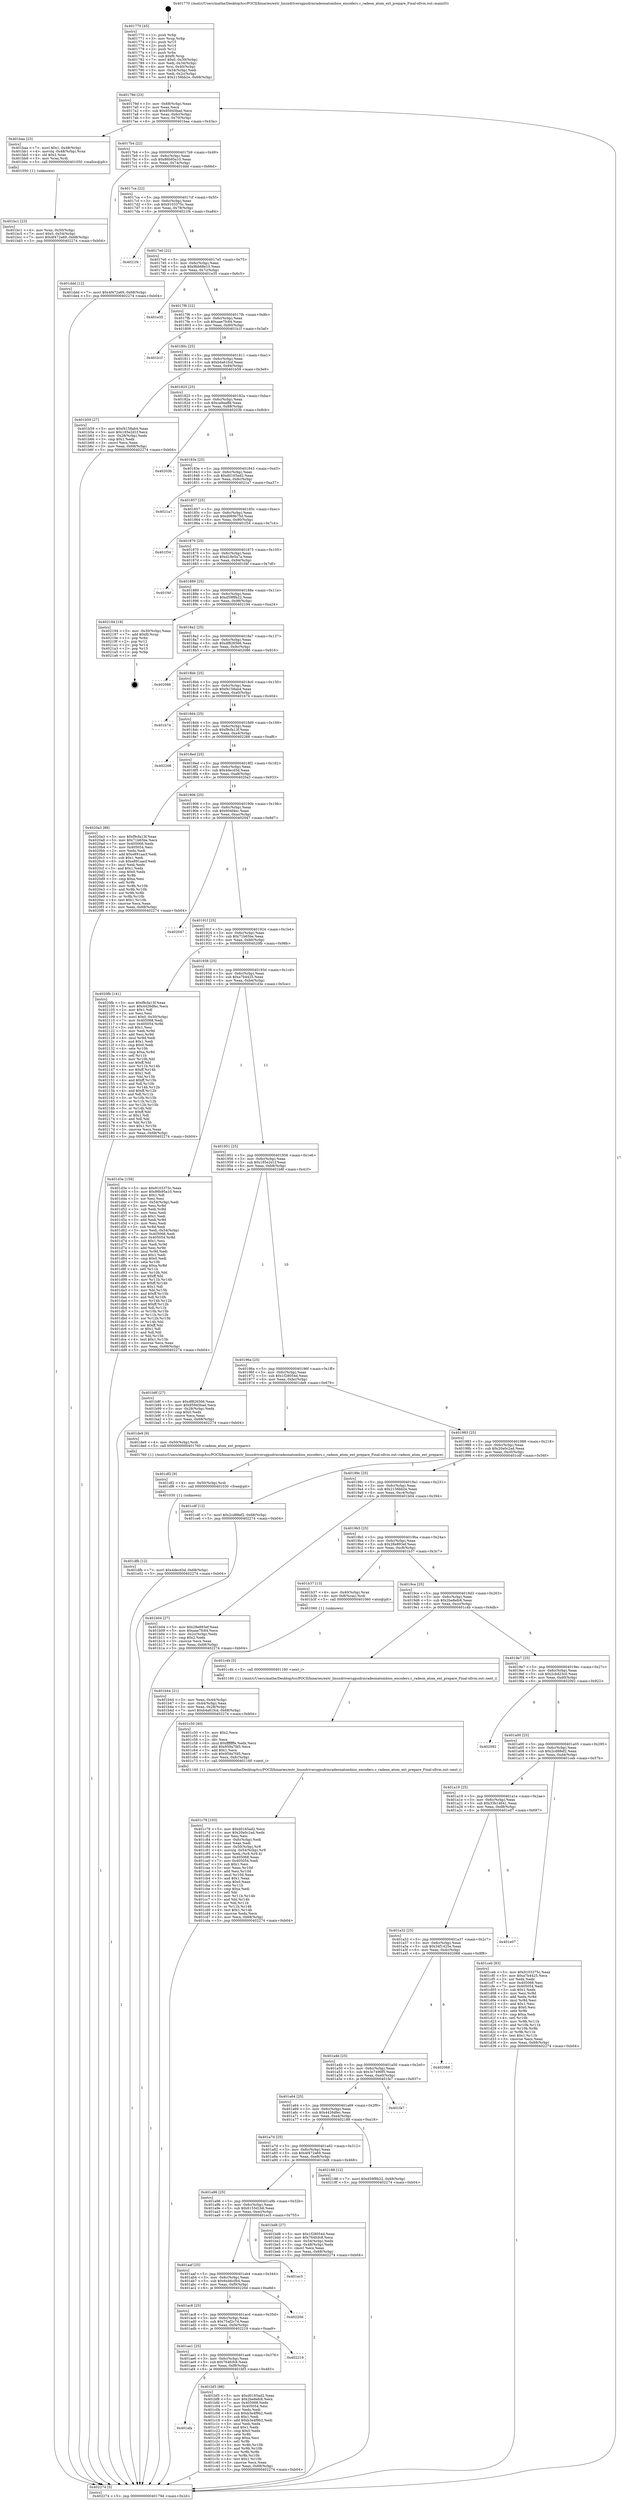 digraph "0x401770" {
  label = "0x401770 (/mnt/c/Users/mathe/Desktop/tcc/POCII/binaries/extr_linuxdriversgpudrmradeonatombios_encoders.c_radeon_atom_ext_prepare_Final-ollvm.out::main(0))"
  labelloc = "t"
  node[shape=record]

  Entry [label="",width=0.3,height=0.3,shape=circle,fillcolor=black,style=filled]
  "0x40179d" [label="{
     0x40179d [23]\l
     | [instrs]\l
     &nbsp;&nbsp;0x40179d \<+3\>: mov -0x68(%rbp),%eax\l
     &nbsp;&nbsp;0x4017a0 \<+2\>: mov %eax,%ecx\l
     &nbsp;&nbsp;0x4017a2 \<+6\>: sub $0x85945bad,%ecx\l
     &nbsp;&nbsp;0x4017a8 \<+3\>: mov %eax,-0x6c(%rbp)\l
     &nbsp;&nbsp;0x4017ab \<+3\>: mov %ecx,-0x70(%rbp)\l
     &nbsp;&nbsp;0x4017ae \<+6\>: je 0000000000401baa \<main+0x43a\>\l
  }"]
  "0x401baa" [label="{
     0x401baa [23]\l
     | [instrs]\l
     &nbsp;&nbsp;0x401baa \<+7\>: movl $0x1,-0x48(%rbp)\l
     &nbsp;&nbsp;0x401bb1 \<+4\>: movslq -0x48(%rbp),%rax\l
     &nbsp;&nbsp;0x401bb5 \<+4\>: shl $0x2,%rax\l
     &nbsp;&nbsp;0x401bb9 \<+3\>: mov %rax,%rdi\l
     &nbsp;&nbsp;0x401bbc \<+5\>: call 0000000000401050 \<malloc@plt\>\l
     | [calls]\l
     &nbsp;&nbsp;0x401050 \{1\} (unknown)\l
  }"]
  "0x4017b4" [label="{
     0x4017b4 [22]\l
     | [instrs]\l
     &nbsp;&nbsp;0x4017b4 \<+5\>: jmp 00000000004017b9 \<main+0x49\>\l
     &nbsp;&nbsp;0x4017b9 \<+3\>: mov -0x6c(%rbp),%eax\l
     &nbsp;&nbsp;0x4017bc \<+5\>: sub $0x86b95a10,%eax\l
     &nbsp;&nbsp;0x4017c1 \<+3\>: mov %eax,-0x74(%rbp)\l
     &nbsp;&nbsp;0x4017c4 \<+6\>: je 0000000000401ddd \<main+0x66d\>\l
  }"]
  Exit [label="",width=0.3,height=0.3,shape=circle,fillcolor=black,style=filled,peripheries=2]
  "0x401ddd" [label="{
     0x401ddd [12]\l
     | [instrs]\l
     &nbsp;&nbsp;0x401ddd \<+7\>: movl $0x4f472a69,-0x68(%rbp)\l
     &nbsp;&nbsp;0x401de4 \<+5\>: jmp 0000000000402274 \<main+0xb04\>\l
  }"]
  "0x4017ca" [label="{
     0x4017ca [22]\l
     | [instrs]\l
     &nbsp;&nbsp;0x4017ca \<+5\>: jmp 00000000004017cf \<main+0x5f\>\l
     &nbsp;&nbsp;0x4017cf \<+3\>: mov -0x6c(%rbp),%eax\l
     &nbsp;&nbsp;0x4017d2 \<+5\>: sub $0x9103375c,%eax\l
     &nbsp;&nbsp;0x4017d7 \<+3\>: mov %eax,-0x78(%rbp)\l
     &nbsp;&nbsp;0x4017da \<+6\>: je 00000000004021f4 \<main+0xa84\>\l
  }"]
  "0x401dfb" [label="{
     0x401dfb [12]\l
     | [instrs]\l
     &nbsp;&nbsp;0x401dfb \<+7\>: movl $0x4decd3d,-0x68(%rbp)\l
     &nbsp;&nbsp;0x401e02 \<+5\>: jmp 0000000000402274 \<main+0xb04\>\l
  }"]
  "0x4021f4" [label="{
     0x4021f4\l
  }", style=dashed]
  "0x4017e0" [label="{
     0x4017e0 [22]\l
     | [instrs]\l
     &nbsp;&nbsp;0x4017e0 \<+5\>: jmp 00000000004017e5 \<main+0x75\>\l
     &nbsp;&nbsp;0x4017e5 \<+3\>: mov -0x6c(%rbp),%eax\l
     &nbsp;&nbsp;0x4017e8 \<+5\>: sub $0x9bb68e10,%eax\l
     &nbsp;&nbsp;0x4017ed \<+3\>: mov %eax,-0x7c(%rbp)\l
     &nbsp;&nbsp;0x4017f0 \<+6\>: je 0000000000401e35 \<main+0x6c5\>\l
  }"]
  "0x401df2" [label="{
     0x401df2 [9]\l
     | [instrs]\l
     &nbsp;&nbsp;0x401df2 \<+4\>: mov -0x50(%rbp),%rdi\l
     &nbsp;&nbsp;0x401df6 \<+5\>: call 0000000000401030 \<free@plt\>\l
     | [calls]\l
     &nbsp;&nbsp;0x401030 \{1\} (unknown)\l
  }"]
  "0x401e35" [label="{
     0x401e35\l
  }", style=dashed]
  "0x4017f6" [label="{
     0x4017f6 [22]\l
     | [instrs]\l
     &nbsp;&nbsp;0x4017f6 \<+5\>: jmp 00000000004017fb \<main+0x8b\>\l
     &nbsp;&nbsp;0x4017fb \<+3\>: mov -0x6c(%rbp),%eax\l
     &nbsp;&nbsp;0x4017fe \<+5\>: sub $0xaae7fc84,%eax\l
     &nbsp;&nbsp;0x401803 \<+3\>: mov %eax,-0x80(%rbp)\l
     &nbsp;&nbsp;0x401806 \<+6\>: je 0000000000401b1f \<main+0x3af\>\l
  }"]
  "0x401c78" [label="{
     0x401c78 [103]\l
     | [instrs]\l
     &nbsp;&nbsp;0x401c78 \<+5\>: mov $0xd0165ad2,%ecx\l
     &nbsp;&nbsp;0x401c7d \<+5\>: mov $0x20a0c2ad,%edx\l
     &nbsp;&nbsp;0x401c82 \<+2\>: xor %esi,%esi\l
     &nbsp;&nbsp;0x401c84 \<+6\>: mov -0xfc(%rbp),%edi\l
     &nbsp;&nbsp;0x401c8a \<+3\>: imul %eax,%edi\l
     &nbsp;&nbsp;0x401c8d \<+4\>: mov -0x50(%rbp),%r8\l
     &nbsp;&nbsp;0x401c91 \<+4\>: movslq -0x54(%rbp),%r9\l
     &nbsp;&nbsp;0x401c95 \<+4\>: mov %edi,(%r8,%r9,4)\l
     &nbsp;&nbsp;0x401c99 \<+7\>: mov 0x405068,%eax\l
     &nbsp;&nbsp;0x401ca0 \<+7\>: mov 0x405054,%edi\l
     &nbsp;&nbsp;0x401ca7 \<+3\>: sub $0x1,%esi\l
     &nbsp;&nbsp;0x401caa \<+3\>: mov %eax,%r10d\l
     &nbsp;&nbsp;0x401cad \<+3\>: add %esi,%r10d\l
     &nbsp;&nbsp;0x401cb0 \<+4\>: imul %r10d,%eax\l
     &nbsp;&nbsp;0x401cb4 \<+3\>: and $0x1,%eax\l
     &nbsp;&nbsp;0x401cb7 \<+3\>: cmp $0x0,%eax\l
     &nbsp;&nbsp;0x401cba \<+4\>: sete %r11b\l
     &nbsp;&nbsp;0x401cbe \<+3\>: cmp $0xa,%edi\l
     &nbsp;&nbsp;0x401cc1 \<+3\>: setl %bl\l
     &nbsp;&nbsp;0x401cc4 \<+3\>: mov %r11b,%r14b\l
     &nbsp;&nbsp;0x401cc7 \<+3\>: and %bl,%r14b\l
     &nbsp;&nbsp;0x401cca \<+3\>: xor %bl,%r11b\l
     &nbsp;&nbsp;0x401ccd \<+3\>: or %r11b,%r14b\l
     &nbsp;&nbsp;0x401cd0 \<+4\>: test $0x1,%r14b\l
     &nbsp;&nbsp;0x401cd4 \<+3\>: cmovne %edx,%ecx\l
     &nbsp;&nbsp;0x401cd7 \<+3\>: mov %ecx,-0x68(%rbp)\l
     &nbsp;&nbsp;0x401cda \<+5\>: jmp 0000000000402274 \<main+0xb04\>\l
  }"]
  "0x401b1f" [label="{
     0x401b1f\l
  }", style=dashed]
  "0x40180c" [label="{
     0x40180c [25]\l
     | [instrs]\l
     &nbsp;&nbsp;0x40180c \<+5\>: jmp 0000000000401811 \<main+0xa1\>\l
     &nbsp;&nbsp;0x401811 \<+3\>: mov -0x6c(%rbp),%eax\l
     &nbsp;&nbsp;0x401814 \<+5\>: sub $0xb4a61fcd,%eax\l
     &nbsp;&nbsp;0x401819 \<+6\>: mov %eax,-0x84(%rbp)\l
     &nbsp;&nbsp;0x40181f \<+6\>: je 0000000000401b59 \<main+0x3e9\>\l
  }"]
  "0x401c50" [label="{
     0x401c50 [40]\l
     | [instrs]\l
     &nbsp;&nbsp;0x401c50 \<+5\>: mov $0x2,%ecx\l
     &nbsp;&nbsp;0x401c55 \<+1\>: cltd\l
     &nbsp;&nbsp;0x401c56 \<+2\>: idiv %ecx\l
     &nbsp;&nbsp;0x401c58 \<+6\>: imul $0xfffffffe,%edx,%ecx\l
     &nbsp;&nbsp;0x401c5e \<+6\>: add $0x959a7fd5,%ecx\l
     &nbsp;&nbsp;0x401c64 \<+3\>: add $0x1,%ecx\l
     &nbsp;&nbsp;0x401c67 \<+6\>: sub $0x959a7fd5,%ecx\l
     &nbsp;&nbsp;0x401c6d \<+6\>: mov %ecx,-0xfc(%rbp)\l
     &nbsp;&nbsp;0x401c73 \<+5\>: call 0000000000401160 \<next_i\>\l
     | [calls]\l
     &nbsp;&nbsp;0x401160 \{1\} (/mnt/c/Users/mathe/Desktop/tcc/POCII/binaries/extr_linuxdriversgpudrmradeonatombios_encoders.c_radeon_atom_ext_prepare_Final-ollvm.out::next_i)\l
  }"]
  "0x401b59" [label="{
     0x401b59 [27]\l
     | [instrs]\l
     &nbsp;&nbsp;0x401b59 \<+5\>: mov $0xf4158ab4,%eax\l
     &nbsp;&nbsp;0x401b5e \<+5\>: mov $0x185e2d1f,%ecx\l
     &nbsp;&nbsp;0x401b63 \<+3\>: mov -0x28(%rbp),%edx\l
     &nbsp;&nbsp;0x401b66 \<+3\>: cmp $0x1,%edx\l
     &nbsp;&nbsp;0x401b69 \<+3\>: cmovl %ecx,%eax\l
     &nbsp;&nbsp;0x401b6c \<+3\>: mov %eax,-0x68(%rbp)\l
     &nbsp;&nbsp;0x401b6f \<+5\>: jmp 0000000000402274 \<main+0xb04\>\l
  }"]
  "0x401825" [label="{
     0x401825 [25]\l
     | [instrs]\l
     &nbsp;&nbsp;0x401825 \<+5\>: jmp 000000000040182a \<main+0xba\>\l
     &nbsp;&nbsp;0x40182a \<+3\>: mov -0x6c(%rbp),%eax\l
     &nbsp;&nbsp;0x40182d \<+5\>: sub $0xca9aaffd,%eax\l
     &nbsp;&nbsp;0x401832 \<+6\>: mov %eax,-0x88(%rbp)\l
     &nbsp;&nbsp;0x401838 \<+6\>: je 000000000040203b \<main+0x8cb\>\l
  }"]
  "0x401afa" [label="{
     0x401afa\l
  }", style=dashed]
  "0x40203b" [label="{
     0x40203b\l
  }", style=dashed]
  "0x40183e" [label="{
     0x40183e [25]\l
     | [instrs]\l
     &nbsp;&nbsp;0x40183e \<+5\>: jmp 0000000000401843 \<main+0xd3\>\l
     &nbsp;&nbsp;0x401843 \<+3\>: mov -0x6c(%rbp),%eax\l
     &nbsp;&nbsp;0x401846 \<+5\>: sub $0xd0165ad2,%eax\l
     &nbsp;&nbsp;0x40184b \<+6\>: mov %eax,-0x8c(%rbp)\l
     &nbsp;&nbsp;0x401851 \<+6\>: je 00000000004021a7 \<main+0xa37\>\l
  }"]
  "0x401bf3" [label="{
     0x401bf3 [88]\l
     | [instrs]\l
     &nbsp;&nbsp;0x401bf3 \<+5\>: mov $0xd0165ad2,%eax\l
     &nbsp;&nbsp;0x401bf8 \<+5\>: mov $0x2be8efc6,%ecx\l
     &nbsp;&nbsp;0x401bfd \<+7\>: mov 0x405068,%edx\l
     &nbsp;&nbsp;0x401c04 \<+7\>: mov 0x405054,%esi\l
     &nbsp;&nbsp;0x401c0b \<+2\>: mov %edx,%edi\l
     &nbsp;&nbsp;0x401c0d \<+6\>: sub $0xb3e4f9b2,%edi\l
     &nbsp;&nbsp;0x401c13 \<+3\>: sub $0x1,%edi\l
     &nbsp;&nbsp;0x401c16 \<+6\>: add $0xb3e4f9b2,%edi\l
     &nbsp;&nbsp;0x401c1c \<+3\>: imul %edi,%edx\l
     &nbsp;&nbsp;0x401c1f \<+3\>: and $0x1,%edx\l
     &nbsp;&nbsp;0x401c22 \<+3\>: cmp $0x0,%edx\l
     &nbsp;&nbsp;0x401c25 \<+4\>: sete %r8b\l
     &nbsp;&nbsp;0x401c29 \<+3\>: cmp $0xa,%esi\l
     &nbsp;&nbsp;0x401c2c \<+4\>: setl %r9b\l
     &nbsp;&nbsp;0x401c30 \<+3\>: mov %r8b,%r10b\l
     &nbsp;&nbsp;0x401c33 \<+3\>: and %r9b,%r10b\l
     &nbsp;&nbsp;0x401c36 \<+3\>: xor %r9b,%r8b\l
     &nbsp;&nbsp;0x401c39 \<+3\>: or %r8b,%r10b\l
     &nbsp;&nbsp;0x401c3c \<+4\>: test $0x1,%r10b\l
     &nbsp;&nbsp;0x401c40 \<+3\>: cmovne %ecx,%eax\l
     &nbsp;&nbsp;0x401c43 \<+3\>: mov %eax,-0x68(%rbp)\l
     &nbsp;&nbsp;0x401c46 \<+5\>: jmp 0000000000402274 \<main+0xb04\>\l
  }"]
  "0x4021a7" [label="{
     0x4021a7\l
  }", style=dashed]
  "0x401857" [label="{
     0x401857 [25]\l
     | [instrs]\l
     &nbsp;&nbsp;0x401857 \<+5\>: jmp 000000000040185c \<main+0xec\>\l
     &nbsp;&nbsp;0x40185c \<+3\>: mov -0x6c(%rbp),%eax\l
     &nbsp;&nbsp;0x40185f \<+5\>: sub $0xd069b75d,%eax\l
     &nbsp;&nbsp;0x401864 \<+6\>: mov %eax,-0x90(%rbp)\l
     &nbsp;&nbsp;0x40186a \<+6\>: je 0000000000401f34 \<main+0x7c4\>\l
  }"]
  "0x401ae1" [label="{
     0x401ae1 [25]\l
     | [instrs]\l
     &nbsp;&nbsp;0x401ae1 \<+5\>: jmp 0000000000401ae6 \<main+0x376\>\l
     &nbsp;&nbsp;0x401ae6 \<+3\>: mov -0x6c(%rbp),%eax\l
     &nbsp;&nbsp;0x401ae9 \<+5\>: sub $0x764fcfc8,%eax\l
     &nbsp;&nbsp;0x401aee \<+6\>: mov %eax,-0xf8(%rbp)\l
     &nbsp;&nbsp;0x401af4 \<+6\>: je 0000000000401bf3 \<main+0x483\>\l
  }"]
  "0x401f34" [label="{
     0x401f34\l
  }", style=dashed]
  "0x401870" [label="{
     0x401870 [25]\l
     | [instrs]\l
     &nbsp;&nbsp;0x401870 \<+5\>: jmp 0000000000401875 \<main+0x105\>\l
     &nbsp;&nbsp;0x401875 \<+3\>: mov -0x6c(%rbp),%eax\l
     &nbsp;&nbsp;0x401878 \<+5\>: sub $0xd18e5a7a,%eax\l
     &nbsp;&nbsp;0x40187d \<+6\>: mov %eax,-0x94(%rbp)\l
     &nbsp;&nbsp;0x401883 \<+6\>: je 0000000000401f4f \<main+0x7df\>\l
  }"]
  "0x402219" [label="{
     0x402219\l
  }", style=dashed]
  "0x401f4f" [label="{
     0x401f4f\l
  }", style=dashed]
  "0x401889" [label="{
     0x401889 [25]\l
     | [instrs]\l
     &nbsp;&nbsp;0x401889 \<+5\>: jmp 000000000040188e \<main+0x11e\>\l
     &nbsp;&nbsp;0x40188e \<+3\>: mov -0x6c(%rbp),%eax\l
     &nbsp;&nbsp;0x401891 \<+5\>: sub $0xd59f8b22,%eax\l
     &nbsp;&nbsp;0x401896 \<+6\>: mov %eax,-0x98(%rbp)\l
     &nbsp;&nbsp;0x40189c \<+6\>: je 0000000000402194 \<main+0xa24\>\l
  }"]
  "0x401ac8" [label="{
     0x401ac8 [25]\l
     | [instrs]\l
     &nbsp;&nbsp;0x401ac8 \<+5\>: jmp 0000000000401acd \<main+0x35d\>\l
     &nbsp;&nbsp;0x401acd \<+3\>: mov -0x6c(%rbp),%eax\l
     &nbsp;&nbsp;0x401ad0 \<+5\>: sub $0x75af2c7d,%eax\l
     &nbsp;&nbsp;0x401ad5 \<+6\>: mov %eax,-0xf4(%rbp)\l
     &nbsp;&nbsp;0x401adb \<+6\>: je 0000000000402219 \<main+0xaa9\>\l
  }"]
  "0x402194" [label="{
     0x402194 [19]\l
     | [instrs]\l
     &nbsp;&nbsp;0x402194 \<+3\>: mov -0x30(%rbp),%eax\l
     &nbsp;&nbsp;0x402197 \<+7\>: add $0xf0,%rsp\l
     &nbsp;&nbsp;0x40219e \<+1\>: pop %rbx\l
     &nbsp;&nbsp;0x40219f \<+2\>: pop %r12\l
     &nbsp;&nbsp;0x4021a1 \<+2\>: pop %r14\l
     &nbsp;&nbsp;0x4021a3 \<+2\>: pop %r15\l
     &nbsp;&nbsp;0x4021a5 \<+1\>: pop %rbp\l
     &nbsp;&nbsp;0x4021a6 \<+1\>: ret\l
  }"]
  "0x4018a2" [label="{
     0x4018a2 [25]\l
     | [instrs]\l
     &nbsp;&nbsp;0x4018a2 \<+5\>: jmp 00000000004018a7 \<main+0x137\>\l
     &nbsp;&nbsp;0x4018a7 \<+3\>: mov -0x6c(%rbp),%eax\l
     &nbsp;&nbsp;0x4018aa \<+5\>: sub $0xdf826566,%eax\l
     &nbsp;&nbsp;0x4018af \<+6\>: mov %eax,-0x9c(%rbp)\l
     &nbsp;&nbsp;0x4018b5 \<+6\>: je 0000000000402086 \<main+0x916\>\l
  }"]
  "0x40220d" [label="{
     0x40220d\l
  }", style=dashed]
  "0x402086" [label="{
     0x402086\l
  }", style=dashed]
  "0x4018bb" [label="{
     0x4018bb [25]\l
     | [instrs]\l
     &nbsp;&nbsp;0x4018bb \<+5\>: jmp 00000000004018c0 \<main+0x150\>\l
     &nbsp;&nbsp;0x4018c0 \<+3\>: mov -0x6c(%rbp),%eax\l
     &nbsp;&nbsp;0x4018c3 \<+5\>: sub $0xf4158ab4,%eax\l
     &nbsp;&nbsp;0x4018c8 \<+6\>: mov %eax,-0xa0(%rbp)\l
     &nbsp;&nbsp;0x4018ce \<+6\>: je 0000000000401b74 \<main+0x404\>\l
  }"]
  "0x401aaf" [label="{
     0x401aaf [25]\l
     | [instrs]\l
     &nbsp;&nbsp;0x401aaf \<+5\>: jmp 0000000000401ab4 \<main+0x344\>\l
     &nbsp;&nbsp;0x401ab4 \<+3\>: mov -0x6c(%rbp),%eax\l
     &nbsp;&nbsp;0x401ab7 \<+5\>: sub $0x6a46c0b4,%eax\l
     &nbsp;&nbsp;0x401abc \<+6\>: mov %eax,-0xf0(%rbp)\l
     &nbsp;&nbsp;0x401ac2 \<+6\>: je 000000000040220d \<main+0xa9d\>\l
  }"]
  "0x401b74" [label="{
     0x401b74\l
  }", style=dashed]
  "0x4018d4" [label="{
     0x4018d4 [25]\l
     | [instrs]\l
     &nbsp;&nbsp;0x4018d4 \<+5\>: jmp 00000000004018d9 \<main+0x169\>\l
     &nbsp;&nbsp;0x4018d9 \<+3\>: mov -0x6c(%rbp),%eax\l
     &nbsp;&nbsp;0x4018dc \<+5\>: sub $0xf9cfa13f,%eax\l
     &nbsp;&nbsp;0x4018e1 \<+6\>: mov %eax,-0xa4(%rbp)\l
     &nbsp;&nbsp;0x4018e7 \<+6\>: je 0000000000402266 \<main+0xaf6\>\l
  }"]
  "0x401ec5" [label="{
     0x401ec5\l
  }", style=dashed]
  "0x402266" [label="{
     0x402266\l
  }", style=dashed]
  "0x4018ed" [label="{
     0x4018ed [25]\l
     | [instrs]\l
     &nbsp;&nbsp;0x4018ed \<+5\>: jmp 00000000004018f2 \<main+0x182\>\l
     &nbsp;&nbsp;0x4018f2 \<+3\>: mov -0x6c(%rbp),%eax\l
     &nbsp;&nbsp;0x4018f5 \<+5\>: sub $0x4decd3d,%eax\l
     &nbsp;&nbsp;0x4018fa \<+6\>: mov %eax,-0xa8(%rbp)\l
     &nbsp;&nbsp;0x401900 \<+6\>: je 00000000004020a3 \<main+0x933\>\l
  }"]
  "0x401a96" [label="{
     0x401a96 [25]\l
     | [instrs]\l
     &nbsp;&nbsp;0x401a96 \<+5\>: jmp 0000000000401a9b \<main+0x32b\>\l
     &nbsp;&nbsp;0x401a9b \<+3\>: mov -0x6c(%rbp),%eax\l
     &nbsp;&nbsp;0x401a9e \<+5\>: sub $0x6155d1b6,%eax\l
     &nbsp;&nbsp;0x401aa3 \<+6\>: mov %eax,-0xec(%rbp)\l
     &nbsp;&nbsp;0x401aa9 \<+6\>: je 0000000000401ec5 \<main+0x755\>\l
  }"]
  "0x4020a3" [label="{
     0x4020a3 [88]\l
     | [instrs]\l
     &nbsp;&nbsp;0x4020a3 \<+5\>: mov $0xf9cfa13f,%eax\l
     &nbsp;&nbsp;0x4020a8 \<+5\>: mov $0x71b65be,%ecx\l
     &nbsp;&nbsp;0x4020ad \<+7\>: mov 0x405068,%edx\l
     &nbsp;&nbsp;0x4020b4 \<+7\>: mov 0x405054,%esi\l
     &nbsp;&nbsp;0x4020bb \<+2\>: mov %edx,%edi\l
     &nbsp;&nbsp;0x4020bd \<+6\>: add $0xe891aacf,%edi\l
     &nbsp;&nbsp;0x4020c3 \<+3\>: sub $0x1,%edi\l
     &nbsp;&nbsp;0x4020c6 \<+6\>: sub $0xe891aacf,%edi\l
     &nbsp;&nbsp;0x4020cc \<+3\>: imul %edi,%edx\l
     &nbsp;&nbsp;0x4020cf \<+3\>: and $0x1,%edx\l
     &nbsp;&nbsp;0x4020d2 \<+3\>: cmp $0x0,%edx\l
     &nbsp;&nbsp;0x4020d5 \<+4\>: sete %r8b\l
     &nbsp;&nbsp;0x4020d9 \<+3\>: cmp $0xa,%esi\l
     &nbsp;&nbsp;0x4020dc \<+4\>: setl %r9b\l
     &nbsp;&nbsp;0x4020e0 \<+3\>: mov %r8b,%r10b\l
     &nbsp;&nbsp;0x4020e3 \<+3\>: and %r9b,%r10b\l
     &nbsp;&nbsp;0x4020e6 \<+3\>: xor %r9b,%r8b\l
     &nbsp;&nbsp;0x4020e9 \<+3\>: or %r8b,%r10b\l
     &nbsp;&nbsp;0x4020ec \<+4\>: test $0x1,%r10b\l
     &nbsp;&nbsp;0x4020f0 \<+3\>: cmovne %ecx,%eax\l
     &nbsp;&nbsp;0x4020f3 \<+3\>: mov %eax,-0x68(%rbp)\l
     &nbsp;&nbsp;0x4020f6 \<+5\>: jmp 0000000000402274 \<main+0xb04\>\l
  }"]
  "0x401906" [label="{
     0x401906 [25]\l
     | [instrs]\l
     &nbsp;&nbsp;0x401906 \<+5\>: jmp 000000000040190b \<main+0x19b\>\l
     &nbsp;&nbsp;0x40190b \<+3\>: mov -0x6c(%rbp),%eax\l
     &nbsp;&nbsp;0x40190e \<+5\>: sub $0x604f4ec,%eax\l
     &nbsp;&nbsp;0x401913 \<+6\>: mov %eax,-0xac(%rbp)\l
     &nbsp;&nbsp;0x401919 \<+6\>: je 0000000000402047 \<main+0x8d7\>\l
  }"]
  "0x401bd8" [label="{
     0x401bd8 [27]\l
     | [instrs]\l
     &nbsp;&nbsp;0x401bd8 \<+5\>: mov $0x1f28054d,%eax\l
     &nbsp;&nbsp;0x401bdd \<+5\>: mov $0x764fcfc8,%ecx\l
     &nbsp;&nbsp;0x401be2 \<+3\>: mov -0x54(%rbp),%edx\l
     &nbsp;&nbsp;0x401be5 \<+3\>: cmp -0x48(%rbp),%edx\l
     &nbsp;&nbsp;0x401be8 \<+3\>: cmovl %ecx,%eax\l
     &nbsp;&nbsp;0x401beb \<+3\>: mov %eax,-0x68(%rbp)\l
     &nbsp;&nbsp;0x401bee \<+5\>: jmp 0000000000402274 \<main+0xb04\>\l
  }"]
  "0x402047" [label="{
     0x402047\l
  }", style=dashed]
  "0x40191f" [label="{
     0x40191f [25]\l
     | [instrs]\l
     &nbsp;&nbsp;0x40191f \<+5\>: jmp 0000000000401924 \<main+0x1b4\>\l
     &nbsp;&nbsp;0x401924 \<+3\>: mov -0x6c(%rbp),%eax\l
     &nbsp;&nbsp;0x401927 \<+5\>: sub $0x71b65be,%eax\l
     &nbsp;&nbsp;0x40192c \<+6\>: mov %eax,-0xb0(%rbp)\l
     &nbsp;&nbsp;0x401932 \<+6\>: je 00000000004020fb \<main+0x98b\>\l
  }"]
  "0x401a7d" [label="{
     0x401a7d [25]\l
     | [instrs]\l
     &nbsp;&nbsp;0x401a7d \<+5\>: jmp 0000000000401a82 \<main+0x312\>\l
     &nbsp;&nbsp;0x401a82 \<+3\>: mov -0x6c(%rbp),%eax\l
     &nbsp;&nbsp;0x401a85 \<+5\>: sub $0x4f472a69,%eax\l
     &nbsp;&nbsp;0x401a8a \<+6\>: mov %eax,-0xe8(%rbp)\l
     &nbsp;&nbsp;0x401a90 \<+6\>: je 0000000000401bd8 \<main+0x468\>\l
  }"]
  "0x4020fb" [label="{
     0x4020fb [141]\l
     | [instrs]\l
     &nbsp;&nbsp;0x4020fb \<+5\>: mov $0xf9cfa13f,%eax\l
     &nbsp;&nbsp;0x402100 \<+5\>: mov $0x4426dfec,%ecx\l
     &nbsp;&nbsp;0x402105 \<+2\>: mov $0x1,%dl\l
     &nbsp;&nbsp;0x402107 \<+2\>: xor %esi,%esi\l
     &nbsp;&nbsp;0x402109 \<+7\>: movl $0x0,-0x30(%rbp)\l
     &nbsp;&nbsp;0x402110 \<+7\>: mov 0x405068,%edi\l
     &nbsp;&nbsp;0x402117 \<+8\>: mov 0x405054,%r8d\l
     &nbsp;&nbsp;0x40211f \<+3\>: sub $0x1,%esi\l
     &nbsp;&nbsp;0x402122 \<+3\>: mov %edi,%r9d\l
     &nbsp;&nbsp;0x402125 \<+3\>: add %esi,%r9d\l
     &nbsp;&nbsp;0x402128 \<+4\>: imul %r9d,%edi\l
     &nbsp;&nbsp;0x40212c \<+3\>: and $0x1,%edi\l
     &nbsp;&nbsp;0x40212f \<+3\>: cmp $0x0,%edi\l
     &nbsp;&nbsp;0x402132 \<+4\>: sete %r10b\l
     &nbsp;&nbsp;0x402136 \<+4\>: cmp $0xa,%r8d\l
     &nbsp;&nbsp;0x40213a \<+4\>: setl %r11b\l
     &nbsp;&nbsp;0x40213e \<+3\>: mov %r10b,%bl\l
     &nbsp;&nbsp;0x402141 \<+3\>: xor $0xff,%bl\l
     &nbsp;&nbsp;0x402144 \<+3\>: mov %r11b,%r14b\l
     &nbsp;&nbsp;0x402147 \<+4\>: xor $0xff,%r14b\l
     &nbsp;&nbsp;0x40214b \<+3\>: xor $0x1,%dl\l
     &nbsp;&nbsp;0x40214e \<+3\>: mov %bl,%r15b\l
     &nbsp;&nbsp;0x402151 \<+4\>: and $0xff,%r15b\l
     &nbsp;&nbsp;0x402155 \<+3\>: and %dl,%r10b\l
     &nbsp;&nbsp;0x402158 \<+3\>: mov %r14b,%r12b\l
     &nbsp;&nbsp;0x40215b \<+4\>: and $0xff,%r12b\l
     &nbsp;&nbsp;0x40215f \<+3\>: and %dl,%r11b\l
     &nbsp;&nbsp;0x402162 \<+3\>: or %r10b,%r15b\l
     &nbsp;&nbsp;0x402165 \<+3\>: or %r11b,%r12b\l
     &nbsp;&nbsp;0x402168 \<+3\>: xor %r12b,%r15b\l
     &nbsp;&nbsp;0x40216b \<+3\>: or %r14b,%bl\l
     &nbsp;&nbsp;0x40216e \<+3\>: xor $0xff,%bl\l
     &nbsp;&nbsp;0x402171 \<+3\>: or $0x1,%dl\l
     &nbsp;&nbsp;0x402174 \<+2\>: and %dl,%bl\l
     &nbsp;&nbsp;0x402176 \<+3\>: or %bl,%r15b\l
     &nbsp;&nbsp;0x402179 \<+4\>: test $0x1,%r15b\l
     &nbsp;&nbsp;0x40217d \<+3\>: cmovne %ecx,%eax\l
     &nbsp;&nbsp;0x402180 \<+3\>: mov %eax,-0x68(%rbp)\l
     &nbsp;&nbsp;0x402183 \<+5\>: jmp 0000000000402274 \<main+0xb04\>\l
  }"]
  "0x401938" [label="{
     0x401938 [25]\l
     | [instrs]\l
     &nbsp;&nbsp;0x401938 \<+5\>: jmp 000000000040193d \<main+0x1cd\>\l
     &nbsp;&nbsp;0x40193d \<+3\>: mov -0x6c(%rbp),%eax\l
     &nbsp;&nbsp;0x401940 \<+5\>: sub $0xa7b4425,%eax\l
     &nbsp;&nbsp;0x401945 \<+6\>: mov %eax,-0xb4(%rbp)\l
     &nbsp;&nbsp;0x40194b \<+6\>: je 0000000000401d3e \<main+0x5ce\>\l
  }"]
  "0x402188" [label="{
     0x402188 [12]\l
     | [instrs]\l
     &nbsp;&nbsp;0x402188 \<+7\>: movl $0xd59f8b22,-0x68(%rbp)\l
     &nbsp;&nbsp;0x40218f \<+5\>: jmp 0000000000402274 \<main+0xb04\>\l
  }"]
  "0x401d3e" [label="{
     0x401d3e [159]\l
     | [instrs]\l
     &nbsp;&nbsp;0x401d3e \<+5\>: mov $0x9103375c,%eax\l
     &nbsp;&nbsp;0x401d43 \<+5\>: mov $0x86b95a10,%ecx\l
     &nbsp;&nbsp;0x401d48 \<+2\>: mov $0x1,%dl\l
     &nbsp;&nbsp;0x401d4a \<+2\>: xor %esi,%esi\l
     &nbsp;&nbsp;0x401d4c \<+3\>: mov -0x54(%rbp),%edi\l
     &nbsp;&nbsp;0x401d4f \<+3\>: mov %esi,%r8d\l
     &nbsp;&nbsp;0x401d52 \<+3\>: sub %edi,%r8d\l
     &nbsp;&nbsp;0x401d55 \<+2\>: mov %esi,%edi\l
     &nbsp;&nbsp;0x401d57 \<+3\>: sub $0x1,%edi\l
     &nbsp;&nbsp;0x401d5a \<+3\>: add %edi,%r8d\l
     &nbsp;&nbsp;0x401d5d \<+2\>: mov %esi,%edi\l
     &nbsp;&nbsp;0x401d5f \<+3\>: sub %r8d,%edi\l
     &nbsp;&nbsp;0x401d62 \<+3\>: mov %edi,-0x54(%rbp)\l
     &nbsp;&nbsp;0x401d65 \<+7\>: mov 0x405068,%edi\l
     &nbsp;&nbsp;0x401d6c \<+8\>: mov 0x405054,%r8d\l
     &nbsp;&nbsp;0x401d74 \<+3\>: sub $0x1,%esi\l
     &nbsp;&nbsp;0x401d77 \<+3\>: mov %edi,%r9d\l
     &nbsp;&nbsp;0x401d7a \<+3\>: add %esi,%r9d\l
     &nbsp;&nbsp;0x401d7d \<+4\>: imul %r9d,%edi\l
     &nbsp;&nbsp;0x401d81 \<+3\>: and $0x1,%edi\l
     &nbsp;&nbsp;0x401d84 \<+3\>: cmp $0x0,%edi\l
     &nbsp;&nbsp;0x401d87 \<+4\>: sete %r10b\l
     &nbsp;&nbsp;0x401d8b \<+4\>: cmp $0xa,%r8d\l
     &nbsp;&nbsp;0x401d8f \<+4\>: setl %r11b\l
     &nbsp;&nbsp;0x401d93 \<+3\>: mov %r10b,%bl\l
     &nbsp;&nbsp;0x401d96 \<+3\>: xor $0xff,%bl\l
     &nbsp;&nbsp;0x401d99 \<+3\>: mov %r11b,%r14b\l
     &nbsp;&nbsp;0x401d9c \<+4\>: xor $0xff,%r14b\l
     &nbsp;&nbsp;0x401da0 \<+3\>: xor $0x1,%dl\l
     &nbsp;&nbsp;0x401da3 \<+3\>: mov %bl,%r15b\l
     &nbsp;&nbsp;0x401da6 \<+4\>: and $0xff,%r15b\l
     &nbsp;&nbsp;0x401daa \<+3\>: and %dl,%r10b\l
     &nbsp;&nbsp;0x401dad \<+3\>: mov %r14b,%r12b\l
     &nbsp;&nbsp;0x401db0 \<+4\>: and $0xff,%r12b\l
     &nbsp;&nbsp;0x401db4 \<+3\>: and %dl,%r11b\l
     &nbsp;&nbsp;0x401db7 \<+3\>: or %r10b,%r15b\l
     &nbsp;&nbsp;0x401dba \<+3\>: or %r11b,%r12b\l
     &nbsp;&nbsp;0x401dbd \<+3\>: xor %r12b,%r15b\l
     &nbsp;&nbsp;0x401dc0 \<+3\>: or %r14b,%bl\l
     &nbsp;&nbsp;0x401dc3 \<+3\>: xor $0xff,%bl\l
     &nbsp;&nbsp;0x401dc6 \<+3\>: or $0x1,%dl\l
     &nbsp;&nbsp;0x401dc9 \<+2\>: and %dl,%bl\l
     &nbsp;&nbsp;0x401dcb \<+3\>: or %bl,%r15b\l
     &nbsp;&nbsp;0x401dce \<+4\>: test $0x1,%r15b\l
     &nbsp;&nbsp;0x401dd2 \<+3\>: cmovne %ecx,%eax\l
     &nbsp;&nbsp;0x401dd5 \<+3\>: mov %eax,-0x68(%rbp)\l
     &nbsp;&nbsp;0x401dd8 \<+5\>: jmp 0000000000402274 \<main+0xb04\>\l
  }"]
  "0x401951" [label="{
     0x401951 [25]\l
     | [instrs]\l
     &nbsp;&nbsp;0x401951 \<+5\>: jmp 0000000000401956 \<main+0x1e6\>\l
     &nbsp;&nbsp;0x401956 \<+3\>: mov -0x6c(%rbp),%eax\l
     &nbsp;&nbsp;0x401959 \<+5\>: sub $0x185e2d1f,%eax\l
     &nbsp;&nbsp;0x40195e \<+6\>: mov %eax,-0xb8(%rbp)\l
     &nbsp;&nbsp;0x401964 \<+6\>: je 0000000000401b8f \<main+0x41f\>\l
  }"]
  "0x401a64" [label="{
     0x401a64 [25]\l
     | [instrs]\l
     &nbsp;&nbsp;0x401a64 \<+5\>: jmp 0000000000401a69 \<main+0x2f9\>\l
     &nbsp;&nbsp;0x401a69 \<+3\>: mov -0x6c(%rbp),%eax\l
     &nbsp;&nbsp;0x401a6c \<+5\>: sub $0x4426dfec,%eax\l
     &nbsp;&nbsp;0x401a71 \<+6\>: mov %eax,-0xe4(%rbp)\l
     &nbsp;&nbsp;0x401a77 \<+6\>: je 0000000000402188 \<main+0xa18\>\l
  }"]
  "0x401b8f" [label="{
     0x401b8f [27]\l
     | [instrs]\l
     &nbsp;&nbsp;0x401b8f \<+5\>: mov $0xdf826566,%eax\l
     &nbsp;&nbsp;0x401b94 \<+5\>: mov $0x85945bad,%ecx\l
     &nbsp;&nbsp;0x401b99 \<+3\>: mov -0x28(%rbp),%edx\l
     &nbsp;&nbsp;0x401b9c \<+3\>: cmp $0x0,%edx\l
     &nbsp;&nbsp;0x401b9f \<+3\>: cmove %ecx,%eax\l
     &nbsp;&nbsp;0x401ba2 \<+3\>: mov %eax,-0x68(%rbp)\l
     &nbsp;&nbsp;0x401ba5 \<+5\>: jmp 0000000000402274 \<main+0xb04\>\l
  }"]
  "0x40196a" [label="{
     0x40196a [25]\l
     | [instrs]\l
     &nbsp;&nbsp;0x40196a \<+5\>: jmp 000000000040196f \<main+0x1ff\>\l
     &nbsp;&nbsp;0x40196f \<+3\>: mov -0x6c(%rbp),%eax\l
     &nbsp;&nbsp;0x401972 \<+5\>: sub $0x1f28054d,%eax\l
     &nbsp;&nbsp;0x401977 \<+6\>: mov %eax,-0xbc(%rbp)\l
     &nbsp;&nbsp;0x40197d \<+6\>: je 0000000000401de9 \<main+0x679\>\l
  }"]
  "0x401fa7" [label="{
     0x401fa7\l
  }", style=dashed]
  "0x401de9" [label="{
     0x401de9 [9]\l
     | [instrs]\l
     &nbsp;&nbsp;0x401de9 \<+4\>: mov -0x50(%rbp),%rdi\l
     &nbsp;&nbsp;0x401ded \<+5\>: call 0000000000401760 \<radeon_atom_ext_prepare\>\l
     | [calls]\l
     &nbsp;&nbsp;0x401760 \{1\} (/mnt/c/Users/mathe/Desktop/tcc/POCII/binaries/extr_linuxdriversgpudrmradeonatombios_encoders.c_radeon_atom_ext_prepare_Final-ollvm.out::radeon_atom_ext_prepare)\l
  }"]
  "0x401983" [label="{
     0x401983 [25]\l
     | [instrs]\l
     &nbsp;&nbsp;0x401983 \<+5\>: jmp 0000000000401988 \<main+0x218\>\l
     &nbsp;&nbsp;0x401988 \<+3\>: mov -0x6c(%rbp),%eax\l
     &nbsp;&nbsp;0x40198b \<+5\>: sub $0x20a0c2ad,%eax\l
     &nbsp;&nbsp;0x401990 \<+6\>: mov %eax,-0xc0(%rbp)\l
     &nbsp;&nbsp;0x401996 \<+6\>: je 0000000000401cdf \<main+0x56f\>\l
  }"]
  "0x401a4b" [label="{
     0x401a4b [25]\l
     | [instrs]\l
     &nbsp;&nbsp;0x401a4b \<+5\>: jmp 0000000000401a50 \<main+0x2e0\>\l
     &nbsp;&nbsp;0x401a50 \<+3\>: mov -0x6c(%rbp),%eax\l
     &nbsp;&nbsp;0x401a53 \<+5\>: sub $0x3c7490f5,%eax\l
     &nbsp;&nbsp;0x401a58 \<+6\>: mov %eax,-0xe0(%rbp)\l
     &nbsp;&nbsp;0x401a5e \<+6\>: je 0000000000401fa7 \<main+0x837\>\l
  }"]
  "0x401cdf" [label="{
     0x401cdf [12]\l
     | [instrs]\l
     &nbsp;&nbsp;0x401cdf \<+7\>: movl $0x2cd88ef2,-0x68(%rbp)\l
     &nbsp;&nbsp;0x401ce6 \<+5\>: jmp 0000000000402274 \<main+0xb04\>\l
  }"]
  "0x40199c" [label="{
     0x40199c [25]\l
     | [instrs]\l
     &nbsp;&nbsp;0x40199c \<+5\>: jmp 00000000004019a1 \<main+0x231\>\l
     &nbsp;&nbsp;0x4019a1 \<+3\>: mov -0x6c(%rbp),%eax\l
     &nbsp;&nbsp;0x4019a4 \<+5\>: sub $0x2156bb2e,%eax\l
     &nbsp;&nbsp;0x4019a9 \<+6\>: mov %eax,-0xc4(%rbp)\l
     &nbsp;&nbsp;0x4019af \<+6\>: je 0000000000401b04 \<main+0x394\>\l
  }"]
  "0x402068" [label="{
     0x402068\l
  }", style=dashed]
  "0x401b04" [label="{
     0x401b04 [27]\l
     | [instrs]\l
     &nbsp;&nbsp;0x401b04 \<+5\>: mov $0x28e893ef,%eax\l
     &nbsp;&nbsp;0x401b09 \<+5\>: mov $0xaae7fc84,%ecx\l
     &nbsp;&nbsp;0x401b0e \<+3\>: mov -0x2c(%rbp),%edx\l
     &nbsp;&nbsp;0x401b11 \<+3\>: cmp $0x2,%edx\l
     &nbsp;&nbsp;0x401b14 \<+3\>: cmovne %ecx,%eax\l
     &nbsp;&nbsp;0x401b17 \<+3\>: mov %eax,-0x68(%rbp)\l
     &nbsp;&nbsp;0x401b1a \<+5\>: jmp 0000000000402274 \<main+0xb04\>\l
  }"]
  "0x4019b5" [label="{
     0x4019b5 [25]\l
     | [instrs]\l
     &nbsp;&nbsp;0x4019b5 \<+5\>: jmp 00000000004019ba \<main+0x24a\>\l
     &nbsp;&nbsp;0x4019ba \<+3\>: mov -0x6c(%rbp),%eax\l
     &nbsp;&nbsp;0x4019bd \<+5\>: sub $0x28e893ef,%eax\l
     &nbsp;&nbsp;0x4019c2 \<+6\>: mov %eax,-0xc8(%rbp)\l
     &nbsp;&nbsp;0x4019c8 \<+6\>: je 0000000000401b37 \<main+0x3c7\>\l
  }"]
  "0x402274" [label="{
     0x402274 [5]\l
     | [instrs]\l
     &nbsp;&nbsp;0x402274 \<+5\>: jmp 000000000040179d \<main+0x2d\>\l
  }"]
  "0x401770" [label="{
     0x401770 [45]\l
     | [instrs]\l
     &nbsp;&nbsp;0x401770 \<+1\>: push %rbp\l
     &nbsp;&nbsp;0x401771 \<+3\>: mov %rsp,%rbp\l
     &nbsp;&nbsp;0x401774 \<+2\>: push %r15\l
     &nbsp;&nbsp;0x401776 \<+2\>: push %r14\l
     &nbsp;&nbsp;0x401778 \<+2\>: push %r12\l
     &nbsp;&nbsp;0x40177a \<+1\>: push %rbx\l
     &nbsp;&nbsp;0x40177b \<+7\>: sub $0xf0,%rsp\l
     &nbsp;&nbsp;0x401782 \<+7\>: movl $0x0,-0x30(%rbp)\l
     &nbsp;&nbsp;0x401789 \<+3\>: mov %edi,-0x34(%rbp)\l
     &nbsp;&nbsp;0x40178c \<+4\>: mov %rsi,-0x40(%rbp)\l
     &nbsp;&nbsp;0x401790 \<+3\>: mov -0x34(%rbp),%edi\l
     &nbsp;&nbsp;0x401793 \<+3\>: mov %edi,-0x2c(%rbp)\l
     &nbsp;&nbsp;0x401796 \<+7\>: movl $0x2156bb2e,-0x68(%rbp)\l
  }"]
  "0x401a32" [label="{
     0x401a32 [25]\l
     | [instrs]\l
     &nbsp;&nbsp;0x401a32 \<+5\>: jmp 0000000000401a37 \<main+0x2c7\>\l
     &nbsp;&nbsp;0x401a37 \<+3\>: mov -0x6c(%rbp),%eax\l
     &nbsp;&nbsp;0x401a3a \<+5\>: sub $0x34f1425e,%eax\l
     &nbsp;&nbsp;0x401a3f \<+6\>: mov %eax,-0xdc(%rbp)\l
     &nbsp;&nbsp;0x401a45 \<+6\>: je 0000000000402068 \<main+0x8f8\>\l
  }"]
  "0x401b37" [label="{
     0x401b37 [13]\l
     | [instrs]\l
     &nbsp;&nbsp;0x401b37 \<+4\>: mov -0x40(%rbp),%rax\l
     &nbsp;&nbsp;0x401b3b \<+4\>: mov 0x8(%rax),%rdi\l
     &nbsp;&nbsp;0x401b3f \<+5\>: call 0000000000401060 \<atoi@plt\>\l
     | [calls]\l
     &nbsp;&nbsp;0x401060 \{1\} (unknown)\l
  }"]
  "0x4019ce" [label="{
     0x4019ce [25]\l
     | [instrs]\l
     &nbsp;&nbsp;0x4019ce \<+5\>: jmp 00000000004019d3 \<main+0x263\>\l
     &nbsp;&nbsp;0x4019d3 \<+3\>: mov -0x6c(%rbp),%eax\l
     &nbsp;&nbsp;0x4019d6 \<+5\>: sub $0x2be8efc6,%eax\l
     &nbsp;&nbsp;0x4019db \<+6\>: mov %eax,-0xcc(%rbp)\l
     &nbsp;&nbsp;0x4019e1 \<+6\>: je 0000000000401c4b \<main+0x4db\>\l
  }"]
  "0x401b44" [label="{
     0x401b44 [21]\l
     | [instrs]\l
     &nbsp;&nbsp;0x401b44 \<+3\>: mov %eax,-0x44(%rbp)\l
     &nbsp;&nbsp;0x401b47 \<+3\>: mov -0x44(%rbp),%eax\l
     &nbsp;&nbsp;0x401b4a \<+3\>: mov %eax,-0x28(%rbp)\l
     &nbsp;&nbsp;0x401b4d \<+7\>: movl $0xb4a61fcd,-0x68(%rbp)\l
     &nbsp;&nbsp;0x401b54 \<+5\>: jmp 0000000000402274 \<main+0xb04\>\l
  }"]
  "0x401bc1" [label="{
     0x401bc1 [23]\l
     | [instrs]\l
     &nbsp;&nbsp;0x401bc1 \<+4\>: mov %rax,-0x50(%rbp)\l
     &nbsp;&nbsp;0x401bc5 \<+7\>: movl $0x0,-0x54(%rbp)\l
     &nbsp;&nbsp;0x401bcc \<+7\>: movl $0x4f472a69,-0x68(%rbp)\l
     &nbsp;&nbsp;0x401bd3 \<+5\>: jmp 0000000000402274 \<main+0xb04\>\l
  }"]
  "0x401e07" [label="{
     0x401e07\l
  }", style=dashed]
  "0x401c4b" [label="{
     0x401c4b [5]\l
     | [instrs]\l
     &nbsp;&nbsp;0x401c4b \<+5\>: call 0000000000401160 \<next_i\>\l
     | [calls]\l
     &nbsp;&nbsp;0x401160 \{1\} (/mnt/c/Users/mathe/Desktop/tcc/POCII/binaries/extr_linuxdriversgpudrmradeonatombios_encoders.c_radeon_atom_ext_prepare_Final-ollvm.out::next_i)\l
  }"]
  "0x4019e7" [label="{
     0x4019e7 [25]\l
     | [instrs]\l
     &nbsp;&nbsp;0x4019e7 \<+5\>: jmp 00000000004019ec \<main+0x27c\>\l
     &nbsp;&nbsp;0x4019ec \<+3\>: mov -0x6c(%rbp),%eax\l
     &nbsp;&nbsp;0x4019ef \<+5\>: sub $0x2cbd23c0,%eax\l
     &nbsp;&nbsp;0x4019f4 \<+6\>: mov %eax,-0xd0(%rbp)\l
     &nbsp;&nbsp;0x4019fa \<+6\>: je 0000000000402092 \<main+0x922\>\l
  }"]
  "0x401a19" [label="{
     0x401a19 [25]\l
     | [instrs]\l
     &nbsp;&nbsp;0x401a19 \<+5\>: jmp 0000000000401a1e \<main+0x2ae\>\l
     &nbsp;&nbsp;0x401a1e \<+3\>: mov -0x6c(%rbp),%eax\l
     &nbsp;&nbsp;0x401a21 \<+5\>: sub $0x33b14641,%eax\l
     &nbsp;&nbsp;0x401a26 \<+6\>: mov %eax,-0xd8(%rbp)\l
     &nbsp;&nbsp;0x401a2c \<+6\>: je 0000000000401e07 \<main+0x697\>\l
  }"]
  "0x402092" [label="{
     0x402092\l
  }", style=dashed]
  "0x401a00" [label="{
     0x401a00 [25]\l
     | [instrs]\l
     &nbsp;&nbsp;0x401a00 \<+5\>: jmp 0000000000401a05 \<main+0x295\>\l
     &nbsp;&nbsp;0x401a05 \<+3\>: mov -0x6c(%rbp),%eax\l
     &nbsp;&nbsp;0x401a08 \<+5\>: sub $0x2cd88ef2,%eax\l
     &nbsp;&nbsp;0x401a0d \<+6\>: mov %eax,-0xd4(%rbp)\l
     &nbsp;&nbsp;0x401a13 \<+6\>: je 0000000000401ceb \<main+0x57b\>\l
  }"]
  "0x401ceb" [label="{
     0x401ceb [83]\l
     | [instrs]\l
     &nbsp;&nbsp;0x401ceb \<+5\>: mov $0x9103375c,%eax\l
     &nbsp;&nbsp;0x401cf0 \<+5\>: mov $0xa7b4425,%ecx\l
     &nbsp;&nbsp;0x401cf5 \<+2\>: xor %edx,%edx\l
     &nbsp;&nbsp;0x401cf7 \<+7\>: mov 0x405068,%esi\l
     &nbsp;&nbsp;0x401cfe \<+7\>: mov 0x405054,%edi\l
     &nbsp;&nbsp;0x401d05 \<+3\>: sub $0x1,%edx\l
     &nbsp;&nbsp;0x401d08 \<+3\>: mov %esi,%r8d\l
     &nbsp;&nbsp;0x401d0b \<+3\>: add %edx,%r8d\l
     &nbsp;&nbsp;0x401d0e \<+4\>: imul %r8d,%esi\l
     &nbsp;&nbsp;0x401d12 \<+3\>: and $0x1,%esi\l
     &nbsp;&nbsp;0x401d15 \<+3\>: cmp $0x0,%esi\l
     &nbsp;&nbsp;0x401d18 \<+4\>: sete %r9b\l
     &nbsp;&nbsp;0x401d1c \<+3\>: cmp $0xa,%edi\l
     &nbsp;&nbsp;0x401d1f \<+4\>: setl %r10b\l
     &nbsp;&nbsp;0x401d23 \<+3\>: mov %r9b,%r11b\l
     &nbsp;&nbsp;0x401d26 \<+3\>: and %r10b,%r11b\l
     &nbsp;&nbsp;0x401d29 \<+3\>: xor %r10b,%r9b\l
     &nbsp;&nbsp;0x401d2c \<+3\>: or %r9b,%r11b\l
     &nbsp;&nbsp;0x401d2f \<+4\>: test $0x1,%r11b\l
     &nbsp;&nbsp;0x401d33 \<+3\>: cmovne %ecx,%eax\l
     &nbsp;&nbsp;0x401d36 \<+3\>: mov %eax,-0x68(%rbp)\l
     &nbsp;&nbsp;0x401d39 \<+5\>: jmp 0000000000402274 \<main+0xb04\>\l
  }"]
  Entry -> "0x401770" [label=" 1"]
  "0x40179d" -> "0x401baa" [label=" 1"]
  "0x40179d" -> "0x4017b4" [label=" 17"]
  "0x402194" -> Exit [label=" 1"]
  "0x4017b4" -> "0x401ddd" [label=" 1"]
  "0x4017b4" -> "0x4017ca" [label=" 16"]
  "0x402188" -> "0x402274" [label=" 1"]
  "0x4017ca" -> "0x4021f4" [label=" 0"]
  "0x4017ca" -> "0x4017e0" [label=" 16"]
  "0x4020fb" -> "0x402274" [label=" 1"]
  "0x4017e0" -> "0x401e35" [label=" 0"]
  "0x4017e0" -> "0x4017f6" [label=" 16"]
  "0x4020a3" -> "0x402274" [label=" 1"]
  "0x4017f6" -> "0x401b1f" [label=" 0"]
  "0x4017f6" -> "0x40180c" [label=" 16"]
  "0x401dfb" -> "0x402274" [label=" 1"]
  "0x40180c" -> "0x401b59" [label=" 1"]
  "0x40180c" -> "0x401825" [label=" 15"]
  "0x401df2" -> "0x401dfb" [label=" 1"]
  "0x401825" -> "0x40203b" [label=" 0"]
  "0x401825" -> "0x40183e" [label=" 15"]
  "0x401de9" -> "0x401df2" [label=" 1"]
  "0x40183e" -> "0x4021a7" [label=" 0"]
  "0x40183e" -> "0x401857" [label=" 15"]
  "0x401ddd" -> "0x402274" [label=" 1"]
  "0x401857" -> "0x401f34" [label=" 0"]
  "0x401857" -> "0x401870" [label=" 15"]
  "0x401ceb" -> "0x402274" [label=" 1"]
  "0x401870" -> "0x401f4f" [label=" 0"]
  "0x401870" -> "0x401889" [label=" 15"]
  "0x401cdf" -> "0x402274" [label=" 1"]
  "0x401889" -> "0x402194" [label=" 1"]
  "0x401889" -> "0x4018a2" [label=" 14"]
  "0x401c50" -> "0x401c78" [label=" 1"]
  "0x4018a2" -> "0x402086" [label=" 0"]
  "0x4018a2" -> "0x4018bb" [label=" 14"]
  "0x401c4b" -> "0x401c50" [label=" 1"]
  "0x4018bb" -> "0x401b74" [label=" 0"]
  "0x4018bb" -> "0x4018d4" [label=" 14"]
  "0x401ae1" -> "0x401afa" [label=" 0"]
  "0x4018d4" -> "0x402266" [label=" 0"]
  "0x4018d4" -> "0x4018ed" [label=" 14"]
  "0x401ae1" -> "0x401bf3" [label=" 1"]
  "0x4018ed" -> "0x4020a3" [label=" 1"]
  "0x4018ed" -> "0x401906" [label=" 13"]
  "0x401ac8" -> "0x401ae1" [label=" 1"]
  "0x401906" -> "0x402047" [label=" 0"]
  "0x401906" -> "0x40191f" [label=" 13"]
  "0x401ac8" -> "0x402219" [label=" 0"]
  "0x40191f" -> "0x4020fb" [label=" 1"]
  "0x40191f" -> "0x401938" [label=" 12"]
  "0x401aaf" -> "0x401ac8" [label=" 1"]
  "0x401938" -> "0x401d3e" [label=" 1"]
  "0x401938" -> "0x401951" [label=" 11"]
  "0x401aaf" -> "0x40220d" [label=" 0"]
  "0x401951" -> "0x401b8f" [label=" 1"]
  "0x401951" -> "0x40196a" [label=" 10"]
  "0x401a96" -> "0x401aaf" [label=" 1"]
  "0x40196a" -> "0x401de9" [label=" 1"]
  "0x40196a" -> "0x401983" [label=" 9"]
  "0x401a96" -> "0x401ec5" [label=" 0"]
  "0x401983" -> "0x401cdf" [label=" 1"]
  "0x401983" -> "0x40199c" [label=" 8"]
  "0x401bd8" -> "0x402274" [label=" 2"]
  "0x40199c" -> "0x401b04" [label=" 1"]
  "0x40199c" -> "0x4019b5" [label=" 7"]
  "0x401b04" -> "0x402274" [label=" 1"]
  "0x401770" -> "0x40179d" [label=" 1"]
  "0x402274" -> "0x40179d" [label=" 17"]
  "0x401a7d" -> "0x401a96" [label=" 1"]
  "0x4019b5" -> "0x401b37" [label=" 1"]
  "0x4019b5" -> "0x4019ce" [label=" 6"]
  "0x401b37" -> "0x401b44" [label=" 1"]
  "0x401b44" -> "0x402274" [label=" 1"]
  "0x401b59" -> "0x402274" [label=" 1"]
  "0x401b8f" -> "0x402274" [label=" 1"]
  "0x401baa" -> "0x401bc1" [label=" 1"]
  "0x401bc1" -> "0x402274" [label=" 1"]
  "0x401c78" -> "0x402274" [label=" 1"]
  "0x4019ce" -> "0x401c4b" [label=" 1"]
  "0x4019ce" -> "0x4019e7" [label=" 5"]
  "0x401a64" -> "0x401a7d" [label=" 3"]
  "0x4019e7" -> "0x402092" [label=" 0"]
  "0x4019e7" -> "0x401a00" [label=" 5"]
  "0x401bf3" -> "0x402274" [label=" 1"]
  "0x401a00" -> "0x401ceb" [label=" 1"]
  "0x401a00" -> "0x401a19" [label=" 4"]
  "0x401a64" -> "0x402188" [label=" 1"]
  "0x401a19" -> "0x401e07" [label=" 0"]
  "0x401a19" -> "0x401a32" [label=" 4"]
  "0x401a7d" -> "0x401bd8" [label=" 2"]
  "0x401a32" -> "0x402068" [label=" 0"]
  "0x401a32" -> "0x401a4b" [label=" 4"]
  "0x401d3e" -> "0x402274" [label=" 1"]
  "0x401a4b" -> "0x401fa7" [label=" 0"]
  "0x401a4b" -> "0x401a64" [label=" 4"]
}
